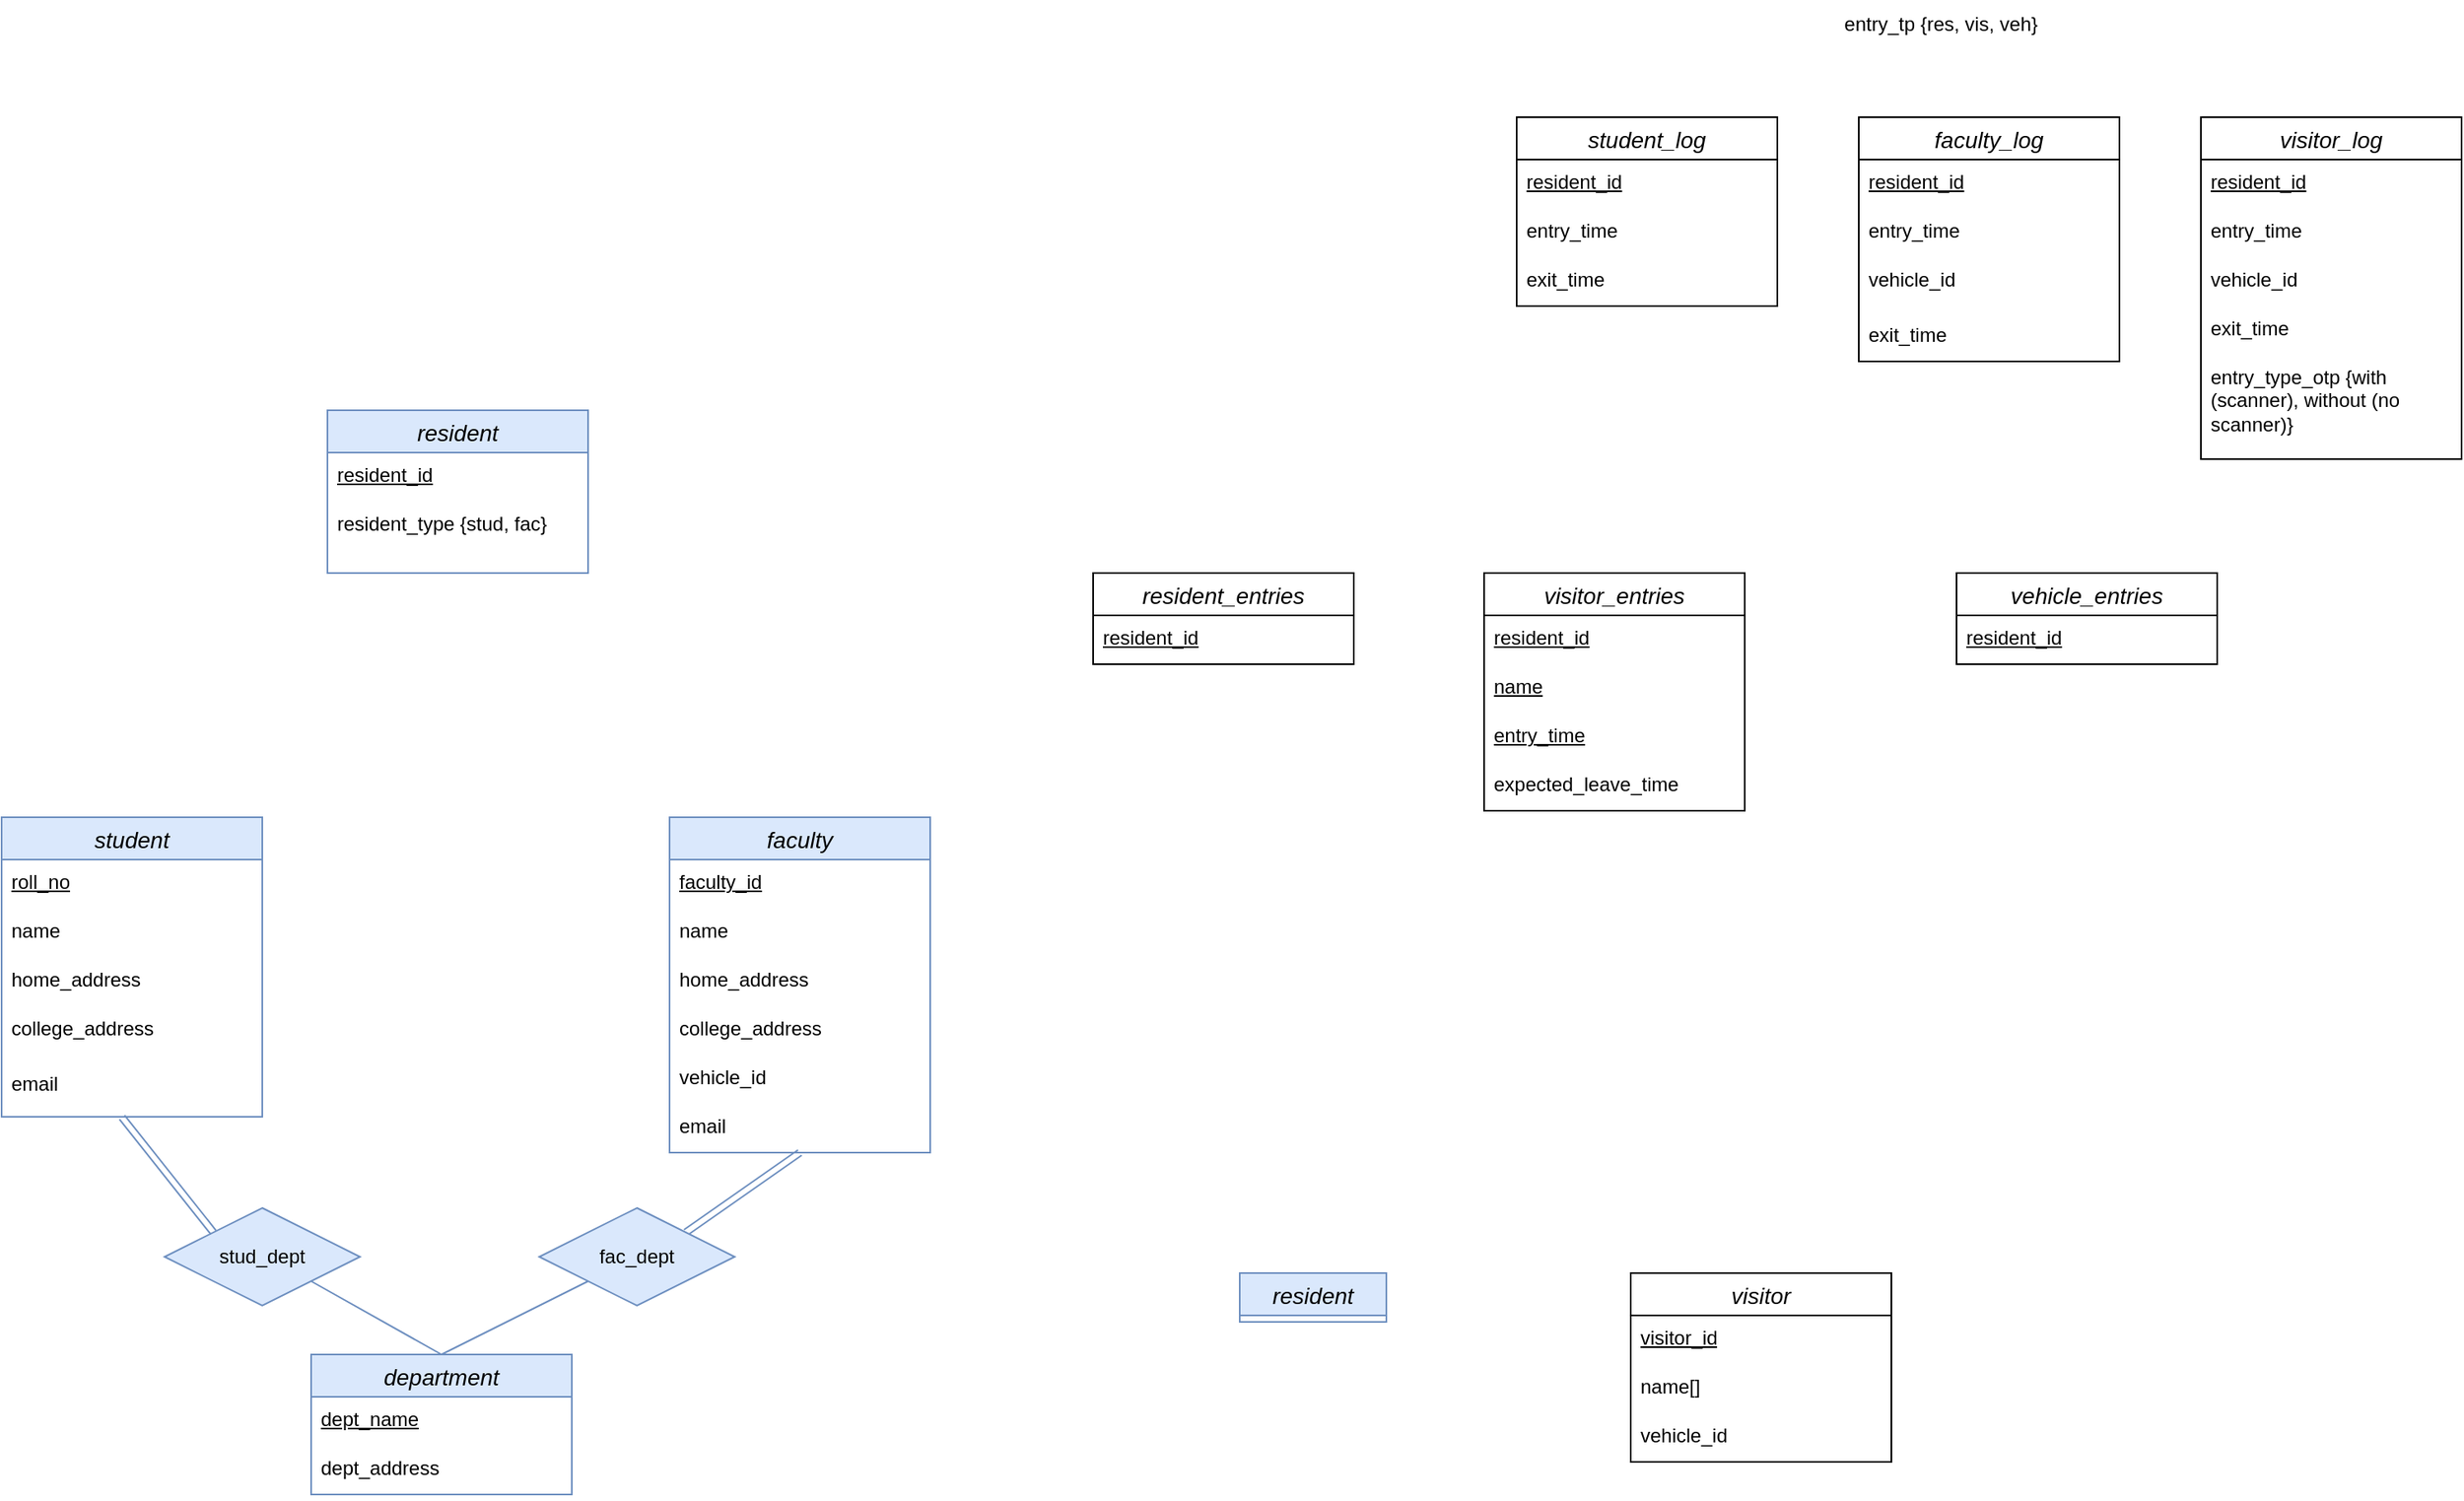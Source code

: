<mxfile version="26.0.8">
  <diagram id="R2lEEEUBdFMjLlhIrx00" name="Page-1">
    <mxGraphModel dx="768" dy="577" grid="1" gridSize="10" guides="1" tooltips="1" connect="1" arrows="1" fold="1" page="1" pageScale="1" pageWidth="850" pageHeight="1100" math="0" shadow="0" extFonts="Permanent Marker^https://fonts.googleapis.com/css?family=Permanent+Marker">
      <root>
        <mxCell id="0" />
        <mxCell id="1" parent="0" />
        <mxCell id="sdOK8D_c6vdAgy1qnKHL-14" value="resident" style="swimlane;fontStyle=2;childLayout=stackLayout;horizontal=1;startSize=26;horizontalStack=0;resizeParent=1;resizeParentMax=0;resizeLast=0;collapsible=1;marginBottom=0;align=center;fontSize=14;fillColor=#dae8fc;strokeColor=#6c8ebf;" vertex="1" parent="1">
          <mxGeometry x="240" y="340" width="160" height="100" as="geometry">
            <mxRectangle x="230" y="460" width="90" height="30" as="alternateBounds" />
          </mxGeometry>
        </mxCell>
        <mxCell id="sdOK8D_c6vdAgy1qnKHL-15" value="&lt;u&gt;resident_id&lt;/u&gt;" style="text;strokeColor=none;fillColor=none;spacingLeft=4;spacingRight=4;overflow=hidden;rotatable=0;points=[[0,0.5],[1,0.5]];portConstraint=eastwest;fontSize=12;whiteSpace=wrap;html=1;" vertex="1" parent="sdOK8D_c6vdAgy1qnKHL-14">
          <mxGeometry y="26" width="160" height="30" as="geometry" />
        </mxCell>
        <mxCell id="sdOK8D_c6vdAgy1qnKHL-16" value="resident_type {stud, fac}" style="text;strokeColor=none;fillColor=none;spacingLeft=4;spacingRight=4;overflow=hidden;rotatable=0;points=[[0,0.5],[1,0.5]];portConstraint=eastwest;fontSize=12;whiteSpace=wrap;html=1;" vertex="1" parent="sdOK8D_c6vdAgy1qnKHL-14">
          <mxGeometry y="56" width="160" height="44" as="geometry" />
        </mxCell>
        <mxCell id="sdOK8D_c6vdAgy1qnKHL-18" value="student" style="swimlane;fontStyle=2;childLayout=stackLayout;horizontal=1;startSize=26;horizontalStack=0;resizeParent=1;resizeParentMax=0;resizeLast=0;collapsible=1;marginBottom=0;align=center;fontSize=14;fillColor=#dae8fc;strokeColor=#6c8ebf;" vertex="1" parent="1">
          <mxGeometry x="40" y="590" width="160" height="184" as="geometry" />
        </mxCell>
        <mxCell id="sdOK8D_c6vdAgy1qnKHL-19" value="&lt;u&gt;roll_no&lt;/u&gt;" style="text;strokeColor=none;fillColor=none;spacingLeft=4;spacingRight=4;overflow=hidden;rotatable=0;points=[[0,0.5],[1,0.5]];portConstraint=eastwest;fontSize=12;whiteSpace=wrap;html=1;" vertex="1" parent="sdOK8D_c6vdAgy1qnKHL-18">
          <mxGeometry y="26" width="160" height="30" as="geometry" />
        </mxCell>
        <mxCell id="sdOK8D_c6vdAgy1qnKHL-20" value="name" style="text;strokeColor=none;fillColor=none;spacingLeft=4;spacingRight=4;overflow=hidden;rotatable=0;points=[[0,0.5],[1,0.5]];portConstraint=eastwest;fontSize=12;whiteSpace=wrap;html=1;" vertex="1" parent="sdOK8D_c6vdAgy1qnKHL-18">
          <mxGeometry y="56" width="160" height="30" as="geometry" />
        </mxCell>
        <mxCell id="sdOK8D_c6vdAgy1qnKHL-23" value="home_address" style="text;strokeColor=none;fillColor=none;spacingLeft=4;spacingRight=4;overflow=hidden;rotatable=0;points=[[0,0.5],[1,0.5]];portConstraint=eastwest;fontSize=12;whiteSpace=wrap;html=1;" vertex="1" parent="sdOK8D_c6vdAgy1qnKHL-18">
          <mxGeometry y="86" width="160" height="30" as="geometry" />
        </mxCell>
        <mxCell id="sdOK8D_c6vdAgy1qnKHL-24" value="college_address" style="text;strokeColor=none;fillColor=none;spacingLeft=4;spacingRight=4;overflow=hidden;rotatable=0;points=[[0,0.5],[1,0.5]];portConstraint=eastwest;fontSize=12;whiteSpace=wrap;html=1;" vertex="1" parent="sdOK8D_c6vdAgy1qnKHL-18">
          <mxGeometry y="116" width="160" height="34" as="geometry" />
        </mxCell>
        <mxCell id="sdOK8D_c6vdAgy1qnKHL-90" value="email" style="text;strokeColor=none;fillColor=none;spacingLeft=4;spacingRight=4;overflow=hidden;rotatable=0;points=[[0,0.5],[1,0.5]];portConstraint=eastwest;fontSize=12;whiteSpace=wrap;html=1;" vertex="1" parent="sdOK8D_c6vdAgy1qnKHL-18">
          <mxGeometry y="150" width="160" height="34" as="geometry" />
        </mxCell>
        <mxCell id="sdOK8D_c6vdAgy1qnKHL-74" style="rounded=0;orthogonalLoop=1;jettySize=auto;html=1;entryX=1;entryY=0;entryDx=0;entryDy=0;shape=link;fillColor=#dae8fc;strokeColor=#6c8ebf;exitX=0.5;exitY=1;exitDx=0;exitDy=0;" edge="1" parent="1" source="sdOK8D_c6vdAgy1qnKHL-25" target="sdOK8D_c6vdAgy1qnKHL-66">
          <mxGeometry relative="1" as="geometry" />
        </mxCell>
        <mxCell id="sdOK8D_c6vdAgy1qnKHL-25" value="faculty" style="swimlane;fontStyle=2;childLayout=stackLayout;horizontal=1;startSize=26;horizontalStack=0;resizeParent=1;resizeParentMax=0;resizeLast=0;collapsible=1;marginBottom=0;align=center;fontSize=14;fillColor=#dae8fc;strokeColor=#6c8ebf;" vertex="1" parent="1">
          <mxGeometry x="450" y="590" width="160" height="206" as="geometry" />
        </mxCell>
        <mxCell id="sdOK8D_c6vdAgy1qnKHL-26" value="&lt;u&gt;faculty_id&lt;/u&gt;" style="text;strokeColor=none;fillColor=none;spacingLeft=4;spacingRight=4;overflow=hidden;rotatable=0;points=[[0,0.5],[1,0.5]];portConstraint=eastwest;fontSize=12;whiteSpace=wrap;html=1;" vertex="1" parent="sdOK8D_c6vdAgy1qnKHL-25">
          <mxGeometry y="26" width="160" height="30" as="geometry" />
        </mxCell>
        <mxCell id="sdOK8D_c6vdAgy1qnKHL-27" value="name" style="text;strokeColor=none;fillColor=none;spacingLeft=4;spacingRight=4;overflow=hidden;rotatable=0;points=[[0,0.5],[1,0.5]];portConstraint=eastwest;fontSize=12;whiteSpace=wrap;html=1;" vertex="1" parent="sdOK8D_c6vdAgy1qnKHL-25">
          <mxGeometry y="56" width="160" height="30" as="geometry" />
        </mxCell>
        <mxCell id="sdOK8D_c6vdAgy1qnKHL-29" value="home_address" style="text;strokeColor=none;fillColor=none;spacingLeft=4;spacingRight=4;overflow=hidden;rotatable=0;points=[[0,0.5],[1,0.5]];portConstraint=eastwest;fontSize=12;whiteSpace=wrap;html=1;" vertex="1" parent="sdOK8D_c6vdAgy1qnKHL-25">
          <mxGeometry y="86" width="160" height="30" as="geometry" />
        </mxCell>
        <mxCell id="sdOK8D_c6vdAgy1qnKHL-30" value="college_address" style="text;strokeColor=none;fillColor=none;spacingLeft=4;spacingRight=4;overflow=hidden;rotatable=0;points=[[0,0.5],[1,0.5]];portConstraint=eastwest;fontSize=12;whiteSpace=wrap;html=1;" vertex="1" parent="sdOK8D_c6vdAgy1qnKHL-25">
          <mxGeometry y="116" width="160" height="30" as="geometry" />
        </mxCell>
        <mxCell id="sdOK8D_c6vdAgy1qnKHL-75" value="vehicle_id" style="text;strokeColor=none;fillColor=none;spacingLeft=4;spacingRight=4;overflow=hidden;rotatable=0;points=[[0,0.5],[1,0.5]];portConstraint=eastwest;fontSize=12;whiteSpace=wrap;html=1;" vertex="1" parent="sdOK8D_c6vdAgy1qnKHL-25">
          <mxGeometry y="146" width="160" height="30" as="geometry" />
        </mxCell>
        <mxCell id="sdOK8D_c6vdAgy1qnKHL-91" value="email" style="text;strokeColor=none;fillColor=none;spacingLeft=4;spacingRight=4;overflow=hidden;rotatable=0;points=[[0,0.5],[1,0.5]];portConstraint=eastwest;fontSize=12;whiteSpace=wrap;html=1;" vertex="1" parent="sdOK8D_c6vdAgy1qnKHL-25">
          <mxGeometry y="176" width="160" height="30" as="geometry" />
        </mxCell>
        <mxCell id="sdOK8D_c6vdAgy1qnKHL-31" value="student_log" style="swimlane;fontStyle=2;childLayout=stackLayout;horizontal=1;startSize=26;horizontalStack=0;resizeParent=1;resizeParentMax=0;resizeLast=0;collapsible=1;marginBottom=0;align=center;fontSize=14;" vertex="1" parent="1">
          <mxGeometry x="970" y="160" width="160" height="116" as="geometry" />
        </mxCell>
        <mxCell id="sdOK8D_c6vdAgy1qnKHL-32" value="&lt;u&gt;resident_id&lt;/u&gt;" style="text;strokeColor=none;fillColor=none;spacingLeft=4;spacingRight=4;overflow=hidden;rotatable=0;points=[[0,0.5],[1,0.5]];portConstraint=eastwest;fontSize=12;whiteSpace=wrap;html=1;" vertex="1" parent="sdOK8D_c6vdAgy1qnKHL-31">
          <mxGeometry y="26" width="160" height="30" as="geometry" />
        </mxCell>
        <mxCell id="sdOK8D_c6vdAgy1qnKHL-52" value="entry_time" style="text;strokeColor=none;fillColor=none;spacingLeft=4;spacingRight=4;overflow=hidden;rotatable=0;points=[[0,0.5],[1,0.5]];portConstraint=eastwest;fontSize=12;whiteSpace=wrap;html=1;" vertex="1" parent="sdOK8D_c6vdAgy1qnKHL-31">
          <mxGeometry y="56" width="160" height="30" as="geometry" />
        </mxCell>
        <mxCell id="sdOK8D_c6vdAgy1qnKHL-62" value="exit_time" style="text;strokeColor=none;fillColor=none;spacingLeft=4;spacingRight=4;overflow=hidden;rotatable=0;points=[[0,0.5],[1,0.5]];portConstraint=eastwest;fontSize=12;whiteSpace=wrap;html=1;" vertex="1" parent="sdOK8D_c6vdAgy1qnKHL-31">
          <mxGeometry y="86" width="160" height="30" as="geometry" />
        </mxCell>
        <mxCell id="sdOK8D_c6vdAgy1qnKHL-34" value="resident_entries" style="swimlane;fontStyle=2;childLayout=stackLayout;horizontal=1;startSize=26;horizontalStack=0;resizeParent=1;resizeParentMax=0;resizeLast=0;collapsible=1;marginBottom=0;align=center;fontSize=14;" vertex="1" parent="1">
          <mxGeometry x="710" y="440" width="160" height="56" as="geometry" />
        </mxCell>
        <mxCell id="sdOK8D_c6vdAgy1qnKHL-35" value="&lt;u&gt;resident_id&lt;/u&gt;" style="text;strokeColor=none;fillColor=none;spacingLeft=4;spacingRight=4;overflow=hidden;rotatable=0;points=[[0,0.5],[1,0.5]];portConstraint=eastwest;fontSize=12;whiteSpace=wrap;html=1;" vertex="1" parent="sdOK8D_c6vdAgy1qnKHL-34">
          <mxGeometry y="26" width="160" height="30" as="geometry" />
        </mxCell>
        <mxCell id="sdOK8D_c6vdAgy1qnKHL-37" value="visitor_entries" style="swimlane;fontStyle=2;childLayout=stackLayout;horizontal=1;startSize=26;horizontalStack=0;resizeParent=1;resizeParentMax=0;resizeLast=0;collapsible=1;marginBottom=0;align=center;fontSize=14;" vertex="1" parent="1">
          <mxGeometry x="950" y="440" width="160" height="146" as="geometry" />
        </mxCell>
        <mxCell id="sdOK8D_c6vdAgy1qnKHL-38" value="&lt;u&gt;resident_id&lt;/u&gt;" style="text;strokeColor=none;fillColor=none;spacingLeft=4;spacingRight=4;overflow=hidden;rotatable=0;points=[[0,0.5],[1,0.5]];portConstraint=eastwest;fontSize=12;whiteSpace=wrap;html=1;" vertex="1" parent="sdOK8D_c6vdAgy1qnKHL-37">
          <mxGeometry y="26" width="160" height="30" as="geometry" />
        </mxCell>
        <mxCell id="sdOK8D_c6vdAgy1qnKHL-69" value="&lt;u&gt;name&lt;/u&gt;" style="text;strokeColor=none;fillColor=none;spacingLeft=4;spacingRight=4;overflow=hidden;rotatable=0;points=[[0,0.5],[1,0.5]];portConstraint=eastwest;fontSize=12;whiteSpace=wrap;html=1;" vertex="1" parent="sdOK8D_c6vdAgy1qnKHL-37">
          <mxGeometry y="56" width="160" height="30" as="geometry" />
        </mxCell>
        <mxCell id="sdOK8D_c6vdAgy1qnKHL-70" value="&lt;u&gt;entry_time&lt;/u&gt;" style="text;strokeColor=none;fillColor=none;spacingLeft=4;spacingRight=4;overflow=hidden;rotatable=0;points=[[0,0.5],[1,0.5]];portConstraint=eastwest;fontSize=12;whiteSpace=wrap;html=1;" vertex="1" parent="sdOK8D_c6vdAgy1qnKHL-37">
          <mxGeometry y="86" width="160" height="30" as="geometry" />
        </mxCell>
        <mxCell id="sdOK8D_c6vdAgy1qnKHL-76" value="expected_leave_time" style="text;strokeColor=none;fillColor=none;spacingLeft=4;spacingRight=4;overflow=hidden;rotatable=0;points=[[0,0.5],[1,0.5]];portConstraint=eastwest;fontSize=12;whiteSpace=wrap;html=1;" vertex="1" parent="sdOK8D_c6vdAgy1qnKHL-37">
          <mxGeometry y="116" width="160" height="30" as="geometry" />
        </mxCell>
        <mxCell id="sdOK8D_c6vdAgy1qnKHL-40" value="vehicle_entries" style="swimlane;fontStyle=2;childLayout=stackLayout;horizontal=1;startSize=26;horizontalStack=0;resizeParent=1;resizeParentMax=0;resizeLast=0;collapsible=1;marginBottom=0;align=center;fontSize=14;" vertex="1" parent="1">
          <mxGeometry x="1240" y="440" width="160" height="56" as="geometry" />
        </mxCell>
        <mxCell id="sdOK8D_c6vdAgy1qnKHL-41" value="&lt;u&gt;resident_id&lt;/u&gt;" style="text;strokeColor=none;fillColor=none;spacingLeft=4;spacingRight=4;overflow=hidden;rotatable=0;points=[[0,0.5],[1,0.5]];portConstraint=eastwest;fontSize=12;whiteSpace=wrap;html=1;" vertex="1" parent="sdOK8D_c6vdAgy1qnKHL-40">
          <mxGeometry y="26" width="160" height="30" as="geometry" />
        </mxCell>
        <mxCell id="sdOK8D_c6vdAgy1qnKHL-46" value="visitor" style="swimlane;fontStyle=2;childLayout=stackLayout;horizontal=1;startSize=26;horizontalStack=0;resizeParent=1;resizeParentMax=0;resizeLast=0;collapsible=1;marginBottom=0;align=center;fontSize=14;" vertex="1" parent="1">
          <mxGeometry x="1040" y="870" width="160" height="116" as="geometry" />
        </mxCell>
        <mxCell id="sdOK8D_c6vdAgy1qnKHL-47" value="&lt;u&gt;visitor_id&lt;/u&gt;" style="text;strokeColor=none;fillColor=none;spacingLeft=4;spacingRight=4;overflow=hidden;rotatable=0;points=[[0,0.5],[1,0.5]];portConstraint=eastwest;fontSize=12;whiteSpace=wrap;html=1;" vertex="1" parent="sdOK8D_c6vdAgy1qnKHL-46">
          <mxGeometry y="26" width="160" height="30" as="geometry" />
        </mxCell>
        <mxCell id="sdOK8D_c6vdAgy1qnKHL-48" value="name[]" style="text;strokeColor=none;fillColor=none;spacingLeft=4;spacingRight=4;overflow=hidden;rotatable=0;points=[[0,0.5],[1,0.5]];portConstraint=eastwest;fontSize=12;whiteSpace=wrap;html=1;" vertex="1" parent="sdOK8D_c6vdAgy1qnKHL-46">
          <mxGeometry y="56" width="160" height="30" as="geometry" />
        </mxCell>
        <mxCell id="sdOK8D_c6vdAgy1qnKHL-49" value="vehicle_id" style="text;strokeColor=none;fillColor=none;spacingLeft=4;spacingRight=4;overflow=hidden;rotatable=0;points=[[0,0.5],[1,0.5]];portConstraint=eastwest;fontSize=12;whiteSpace=wrap;html=1;" vertex="1" parent="sdOK8D_c6vdAgy1qnKHL-46">
          <mxGeometry y="86" width="160" height="30" as="geometry" />
        </mxCell>
        <mxCell id="sdOK8D_c6vdAgy1qnKHL-54" value="department" style="swimlane;fontStyle=2;childLayout=stackLayout;horizontal=1;startSize=26;horizontalStack=0;resizeParent=1;resizeParentMax=0;resizeLast=0;collapsible=1;marginBottom=0;align=center;fontSize=14;fillColor=#dae8fc;strokeColor=#6c8ebf;" vertex="1" parent="1">
          <mxGeometry x="230" y="920" width="160" height="86" as="geometry" />
        </mxCell>
        <mxCell id="sdOK8D_c6vdAgy1qnKHL-55" value="&lt;u&gt;dept_name&lt;/u&gt;" style="text;strokeColor=none;fillColor=none;spacingLeft=4;spacingRight=4;overflow=hidden;rotatable=0;points=[[0,0.5],[1,0.5]];portConstraint=eastwest;fontSize=12;whiteSpace=wrap;html=1;" vertex="1" parent="sdOK8D_c6vdAgy1qnKHL-54">
          <mxGeometry y="26" width="160" height="30" as="geometry" />
        </mxCell>
        <mxCell id="sdOK8D_c6vdAgy1qnKHL-57" value="dept_address" style="text;strokeColor=none;fillColor=none;spacingLeft=4;spacingRight=4;overflow=hidden;rotatable=0;points=[[0,0.5],[1,0.5]];portConstraint=eastwest;fontSize=12;whiteSpace=wrap;html=1;" vertex="1" parent="sdOK8D_c6vdAgy1qnKHL-54">
          <mxGeometry y="56" width="160" height="30" as="geometry" />
        </mxCell>
        <mxCell id="sdOK8D_c6vdAgy1qnKHL-65" style="rounded=0;orthogonalLoop=1;jettySize=auto;html=1;exitX=1;exitY=1;exitDx=0;exitDy=0;entryX=0.5;entryY=0;entryDx=0;entryDy=0;endArrow=none;startFill=0;fillColor=#dae8fc;strokeColor=#6c8ebf;" edge="1" parent="1" source="sdOK8D_c6vdAgy1qnKHL-63" target="sdOK8D_c6vdAgy1qnKHL-54">
          <mxGeometry relative="1" as="geometry" />
        </mxCell>
        <mxCell id="sdOK8D_c6vdAgy1qnKHL-63" value="stud_dept" style="shape=rhombus;perimeter=rhombusPerimeter;whiteSpace=wrap;html=1;align=center;fillColor=#dae8fc;strokeColor=#6c8ebf;" vertex="1" parent="1">
          <mxGeometry x="140" y="830" width="120" height="60" as="geometry" />
        </mxCell>
        <mxCell id="sdOK8D_c6vdAgy1qnKHL-64" style="rounded=0;orthogonalLoop=1;jettySize=auto;html=1;exitX=0;exitY=0;exitDx=0;exitDy=0;entryX=0.462;entryY=1.009;entryDx=0;entryDy=0;endArrow=none;startFill=0;shape=link;entryPerimeter=0;fillColor=#dae8fc;strokeColor=#6c8ebf;" edge="1" parent="1" source="sdOK8D_c6vdAgy1qnKHL-63" target="sdOK8D_c6vdAgy1qnKHL-90">
          <mxGeometry relative="1" as="geometry" />
        </mxCell>
        <mxCell id="sdOK8D_c6vdAgy1qnKHL-67" style="rounded=0;orthogonalLoop=1;jettySize=auto;html=1;exitX=0;exitY=1;exitDx=0;exitDy=0;entryX=0.5;entryY=0;entryDx=0;entryDy=0;endArrow=none;startFill=0;fillColor=#dae8fc;strokeColor=#6c8ebf;" edge="1" parent="1" source="sdOK8D_c6vdAgy1qnKHL-66" target="sdOK8D_c6vdAgy1qnKHL-54">
          <mxGeometry relative="1" as="geometry" />
        </mxCell>
        <mxCell id="sdOK8D_c6vdAgy1qnKHL-66" value="fac_dept" style="shape=rhombus;perimeter=rhombusPerimeter;whiteSpace=wrap;html=1;align=center;fillColor=#dae8fc;strokeColor=#6c8ebf;" vertex="1" parent="1">
          <mxGeometry x="370" y="830" width="120" height="60" as="geometry" />
        </mxCell>
        <mxCell id="sdOK8D_c6vdAgy1qnKHL-71" value="resident" style="swimlane;fontStyle=2;childLayout=stackLayout;horizontal=1;startSize=26;horizontalStack=0;resizeParent=1;resizeParentMax=0;resizeLast=0;collapsible=1;marginBottom=0;align=center;fontSize=14;fillColor=#dae8fc;strokeColor=#6c8ebf;" vertex="1" collapsed="1" parent="1">
          <mxGeometry x="800" y="870" width="90" height="30" as="geometry">
            <mxRectangle x="800" y="870" width="160" height="100" as="alternateBounds" />
          </mxGeometry>
        </mxCell>
        <mxCell id="sdOK8D_c6vdAgy1qnKHL-72" value="&lt;u&gt;resident_id&lt;/u&gt;" style="text;strokeColor=none;fillColor=none;spacingLeft=4;spacingRight=4;overflow=hidden;rotatable=0;points=[[0,0.5],[1,0.5]];portConstraint=eastwest;fontSize=12;whiteSpace=wrap;html=1;" vertex="1" parent="sdOK8D_c6vdAgy1qnKHL-71">
          <mxGeometry y="26" width="160" height="30" as="geometry" />
        </mxCell>
        <mxCell id="sdOK8D_c6vdAgy1qnKHL-73" value="resident_type {stud, fac, worker}" style="text;strokeColor=none;fillColor=none;spacingLeft=4;spacingRight=4;overflow=hidden;rotatable=0;points=[[0,0.5],[1,0.5]];portConstraint=eastwest;fontSize=12;whiteSpace=wrap;html=1;" vertex="1" parent="sdOK8D_c6vdAgy1qnKHL-71">
          <mxGeometry y="56" width="160" height="44" as="geometry" />
        </mxCell>
        <mxCell id="sdOK8D_c6vdAgy1qnKHL-77" value="faculty_log" style="swimlane;fontStyle=2;childLayout=stackLayout;horizontal=1;startSize=26;horizontalStack=0;resizeParent=1;resizeParentMax=0;resizeLast=0;collapsible=1;marginBottom=0;align=center;fontSize=14;" vertex="1" parent="1">
          <mxGeometry x="1180" y="160" width="160" height="150" as="geometry" />
        </mxCell>
        <mxCell id="sdOK8D_c6vdAgy1qnKHL-78" value="&lt;u&gt;resident_id&lt;/u&gt;" style="text;strokeColor=none;fillColor=none;spacingLeft=4;spacingRight=4;overflow=hidden;rotatable=0;points=[[0,0.5],[1,0.5]];portConstraint=eastwest;fontSize=12;whiteSpace=wrap;html=1;" vertex="1" parent="sdOK8D_c6vdAgy1qnKHL-77">
          <mxGeometry y="26" width="160" height="30" as="geometry" />
        </mxCell>
        <mxCell id="sdOK8D_c6vdAgy1qnKHL-79" value="entry_time" style="text;strokeColor=none;fillColor=none;spacingLeft=4;spacingRight=4;overflow=hidden;rotatable=0;points=[[0,0.5],[1,0.5]];portConstraint=eastwest;fontSize=12;whiteSpace=wrap;html=1;" vertex="1" parent="sdOK8D_c6vdAgy1qnKHL-77">
          <mxGeometry y="56" width="160" height="30" as="geometry" />
        </mxCell>
        <mxCell id="sdOK8D_c6vdAgy1qnKHL-80" value="vehicle_id" style="text;strokeColor=none;fillColor=none;spacingLeft=4;spacingRight=4;overflow=hidden;rotatable=0;points=[[0,0.5],[1,0.5]];portConstraint=eastwest;fontSize=12;whiteSpace=wrap;html=1;" vertex="1" parent="sdOK8D_c6vdAgy1qnKHL-77">
          <mxGeometry y="86" width="160" height="34" as="geometry" />
        </mxCell>
        <mxCell id="sdOK8D_c6vdAgy1qnKHL-81" value="exit_time" style="text;strokeColor=none;fillColor=none;spacingLeft=4;spacingRight=4;overflow=hidden;rotatable=0;points=[[0,0.5],[1,0.5]];portConstraint=eastwest;fontSize=12;whiteSpace=wrap;html=1;" vertex="1" parent="sdOK8D_c6vdAgy1qnKHL-77">
          <mxGeometry y="120" width="160" height="30" as="geometry" />
        </mxCell>
        <mxCell id="sdOK8D_c6vdAgy1qnKHL-82" value="visitor_log" style="swimlane;fontStyle=2;childLayout=stackLayout;horizontal=1;startSize=26;horizontalStack=0;resizeParent=1;resizeParentMax=0;resizeLast=0;collapsible=1;marginBottom=0;align=center;fontSize=14;" vertex="1" parent="1">
          <mxGeometry x="1390" y="160" width="160" height="210" as="geometry" />
        </mxCell>
        <mxCell id="sdOK8D_c6vdAgy1qnKHL-83" value="&lt;u&gt;resident_id&lt;/u&gt;" style="text;strokeColor=none;fillColor=none;spacingLeft=4;spacingRight=4;overflow=hidden;rotatable=0;points=[[0,0.5],[1,0.5]];portConstraint=eastwest;fontSize=12;whiteSpace=wrap;html=1;" vertex="1" parent="sdOK8D_c6vdAgy1qnKHL-82">
          <mxGeometry y="26" width="160" height="30" as="geometry" />
        </mxCell>
        <mxCell id="sdOK8D_c6vdAgy1qnKHL-84" value="entry_time" style="text;strokeColor=none;fillColor=none;spacingLeft=4;spacingRight=4;overflow=hidden;rotatable=0;points=[[0,0.5],[1,0.5]];portConstraint=eastwest;fontSize=12;whiteSpace=wrap;html=1;" vertex="1" parent="sdOK8D_c6vdAgy1qnKHL-82">
          <mxGeometry y="56" width="160" height="30" as="geometry" />
        </mxCell>
        <mxCell id="sdOK8D_c6vdAgy1qnKHL-86" value="vehicle_id" style="text;strokeColor=none;fillColor=none;spacingLeft=4;spacingRight=4;overflow=hidden;rotatable=0;points=[[0,0.5],[1,0.5]];portConstraint=eastwest;fontSize=12;whiteSpace=wrap;html=1;" vertex="1" parent="sdOK8D_c6vdAgy1qnKHL-82">
          <mxGeometry y="86" width="160" height="30" as="geometry" />
        </mxCell>
        <mxCell id="sdOK8D_c6vdAgy1qnKHL-87" value="exit_time" style="text;strokeColor=none;fillColor=none;spacingLeft=4;spacingRight=4;overflow=hidden;rotatable=0;points=[[0,0.5],[1,0.5]];portConstraint=eastwest;fontSize=12;whiteSpace=wrap;html=1;" vertex="1" parent="sdOK8D_c6vdAgy1qnKHL-82">
          <mxGeometry y="116" width="160" height="30" as="geometry" />
        </mxCell>
        <mxCell id="sdOK8D_c6vdAgy1qnKHL-89" value="entry_type_otp {with (scanner), without (no scanner)}" style="text;strokeColor=none;fillColor=none;spacingLeft=4;spacingRight=4;overflow=hidden;rotatable=0;points=[[0,0.5],[1,0.5]];portConstraint=eastwest;fontSize=12;whiteSpace=wrap;html=1;" vertex="1" parent="sdOK8D_c6vdAgy1qnKHL-82">
          <mxGeometry y="146" width="160" height="64" as="geometry" />
        </mxCell>
        <mxCell id="sdOK8D_c6vdAgy1qnKHL-88" value="entry_tp {res, vis, veh}" style="text;html=1;align=center;verticalAlign=middle;resizable=0;points=[];autosize=1;strokeColor=none;fillColor=none;" vertex="1" parent="1">
          <mxGeometry x="1160" y="88" width="140" height="30" as="geometry" />
        </mxCell>
      </root>
    </mxGraphModel>
  </diagram>
</mxfile>
